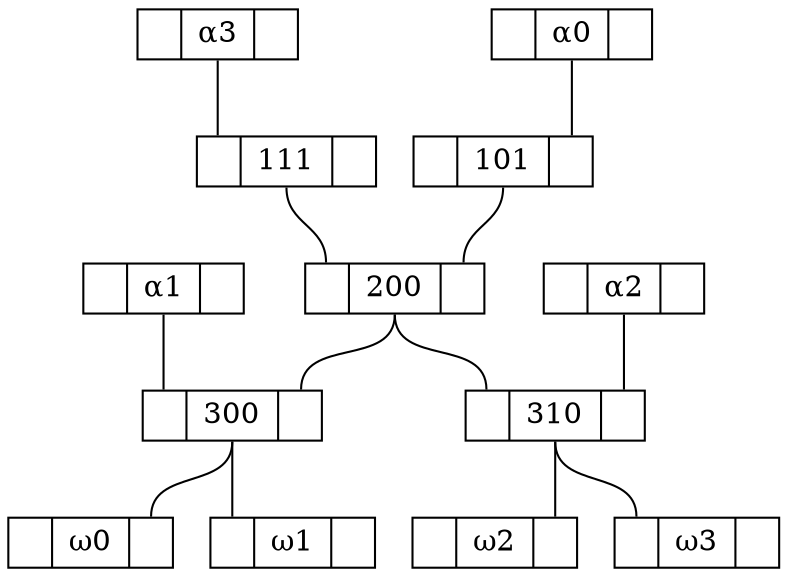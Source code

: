 graph "4 binairy tree general" {
	graph [bb="0,0,346,264"];
	node [height=.1,
		label="\N",
		shape=record
	];
	200	 [height=0.33333,
		label="<f0> |<f1> 200|<f2>",
		pos="172.5,132",
		rects="134,120.5,154,143.5 154,120.5,191,143.5 191,120.5,211,143.5",
		width=1.0694];
	300	 [height=0.33333,
		label="<f0> |<f1> 300|<f2>",
		pos="100.5,72",
		rects="62,60.5,82,83.5 82,60.5,119,83.5 119,60.5,139,83.5",
		width=1.0694];
	200:f1 -- 300:f2	 [pos="172.5,120 172.5,95.075 129.5,108.92 129.5,84"];
	310	 [height=0.33333,
		label="<f0> |<f1> 310|<f2>",
		pos="245.5,72",
		rects="207,60.5,227,83.5 227,60.5,264,83.5 264,60.5,284,83.5",
		width=1.0694];
	200:f1 -- 310:f0	 [pos="172.5,120 172.5,94.733 216.5,109.27 216.5,84"];
	ω00	 [height=0.33333,
		label="<f0> |<f1> ω0|<f2>",
		pos="36.5,12",
		rects="0,0.5,20,23.5 20,0.5,53,23.5 53,0.5,73,23.5",
		width=1.0139];
	300:f1 -- ω00:f2	 [pos="100.5,60 100.5,37.056 63.5,46.944 63.5,24"];
	ω01	 [height=0.33333,
		label="<f0> |<f1> ω1|<f2>",
		pos="127.5,12",
		rects="91,0.5,111,23.5 111,0.5,144,23.5 144,0.5,164,23.5",
		width=1.0139];
	300:f1 -- ω01:f0	 [pos="100.5,60 100.5,44 100.5,40 100.5,24"];
	α01	 [height=0.33333,
		label="<f0> |<f1> α1|<f2>",
		pos="71.5,132",
		rects="36,120.5,56,143.5 56,120.5,87,143.5 87,120.5,107,143.5",
		width=0.98611];
	α01:f1 -- 300:f0	 [pos="71.5,120 71.5,104 71.5,100 71.5,84"];
	ω10	 [height=0.33333,
		label="<f0> |<f1> ω2|<f2>",
		pos="218.5,12",
		rects="182,0.5,202,23.5 202,0.5,235,23.5 235,0.5,255,23.5",
		width=1.0139];
	310:f1 -- ω10:f2	 [pos="245.5,60 245.5,44 245.5,40 245.5,24"];
	ω11	 [height=0.33333,
		label="<f0> |<f1> ω3|<f2>",
		pos="309.5,12",
		rects="273,0.5,293,23.5 293,0.5,326,23.5 326,0.5,346,23.5",
		width=1.0139];
	310:f1 -- ω11:f0	 [pos="245.5,60 245.5,37.056 282.5,46.944 282.5,24"];
	α10	 [height=0.33333,
		label="<f0> |<f1> α2|<f2>",
		pos="274.5,132",
		rects="239,120.5,259,143.5 259,120.5,290,143.5 290,120.5,310,143.5",
		width=0.98611];
	α10:f1 -- 310:f2	 [pos="274.5,120 274.5,104 274.5,100 274.5,84"];
	101	 [height=0.33333,
		label="<f0> |<f1> 101|<f2>",
		pos="219.5,192",
		rects="181,180.5,201,203.5 201,180.5,238,203.5 238,180.5,258,203.5",
		width=1.0694];
	101:f1 -- 200:f2	 [pos="219.5,180 219.5,162.11 201.5,161.89 201.5,144"];
	α00	 [height=0.33333,
		label="<f0> |<f1> α0|<f2>",
		pos="248.5,252",
		rects="213,240.5,233,263.5 233,240.5,264,263.5 264,240.5,284,263.5",
		width=0.98611];
	α00:f1 -- 101:f2	 [pos="248.5,240 248.5,224 248.5,220 248.5,204"];
	111	 [height=0.33333,
		label="<f0> |<f1> 111|<f2>",
		pos="124.5,192",
		rects="86,180.5,106,203.5 106,180.5,143,203.5 143,180.5,163,203.5",
		width=1.0694];
	111:f1 -- 200:f0	 [pos="124.5,180 124.5,161.91 143.5,162.09 143.5,144"];
	α11	 [height=0.33333,
		label="<f0> |<f1> α3|<f2>",
		pos="95.5,252",
		rects="60,240.5,80,263.5 80,240.5,111,263.5 111,240.5,131,263.5",
		width=0.98611];
	α11:f1 -- 111:f0	 [pos="95.5,240 95.5,224 95.5,220 95.5,204"];
}
